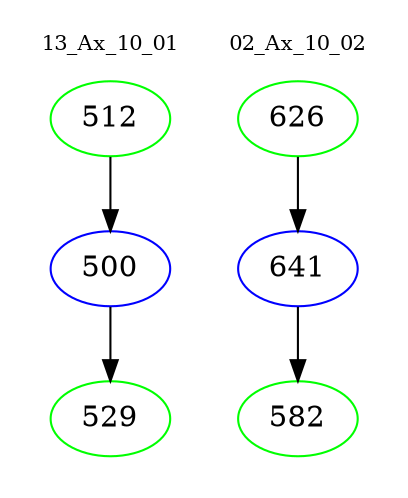 digraph{
subgraph cluster_0 {
color = white
label = "13_Ax_10_01";
fontsize=10;
T0_512 [label="512", color="green"]
T0_512 -> T0_500 [color="black"]
T0_500 [label="500", color="blue"]
T0_500 -> T0_529 [color="black"]
T0_529 [label="529", color="green"]
}
subgraph cluster_1 {
color = white
label = "02_Ax_10_02";
fontsize=10;
T1_626 [label="626", color="green"]
T1_626 -> T1_641 [color="black"]
T1_641 [label="641", color="blue"]
T1_641 -> T1_582 [color="black"]
T1_582 [label="582", color="green"]
}
}
